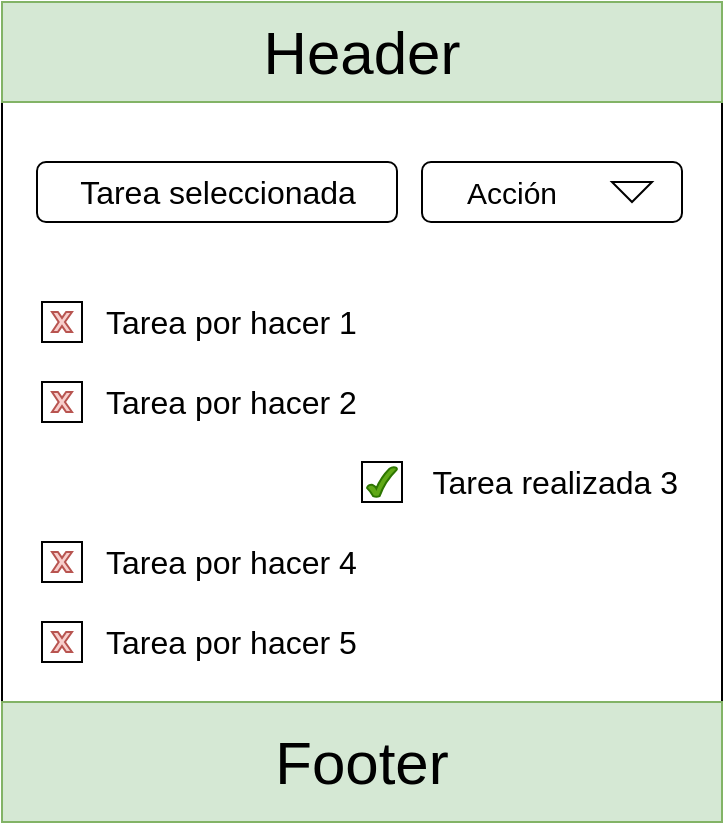 <mxfile version="13.3.5"><diagram id="6v59plAKyjFf89RAnEe8" name="Front-end"><mxGraphModel dx="868" dy="451" grid="1" gridSize="10" guides="1" tooltips="1" connect="1" arrows="1" fold="1" page="1" pageScale="1" pageWidth="827" pageHeight="1169" math="0" shadow="0"><root><mxCell id="0"/><mxCell id="1" parent="0"/><mxCell id="kYx98OyVsmoQKqNFVlT9-1" value="" style="rounded=0;whiteSpace=wrap;html=1;" vertex="1" parent="1"><mxGeometry x="160" y="40" width="360" height="410" as="geometry"/></mxCell><mxCell id="kYx98OyVsmoQKqNFVlT9-2" value="Tarea seleccionada" style="rounded=1;whiteSpace=wrap;html=1;fontSize=16;" vertex="1" parent="1"><mxGeometry x="177.5" y="120" width="180" height="30" as="geometry"/></mxCell><mxCell id="kYx98OyVsmoQKqNFVlT9-7" value="" style="whiteSpace=wrap;html=1;aspect=fixed;" vertex="1" parent="1"><mxGeometry x="180" y="190" width="20" height="20" as="geometry"/></mxCell><mxCell id="kYx98OyVsmoQKqNFVlT9-12" value="" style="group" vertex="1" connectable="0" parent="1"><mxGeometry x="370" y="120" width="130" height="30" as="geometry"/></mxCell><mxCell id="kYx98OyVsmoQKqNFVlT9-4" value="" style="rounded=1;whiteSpace=wrap;html=1;" vertex="1" parent="kYx98OyVsmoQKqNFVlT9-12"><mxGeometry width="130" height="30" as="geometry"/></mxCell><mxCell id="kYx98OyVsmoQKqNFVlT9-5" value="" style="triangle;whiteSpace=wrap;html=1;rotation=90;" vertex="1" parent="kYx98OyVsmoQKqNFVlT9-12"><mxGeometry x="100" y="5" width="10" height="20" as="geometry"/></mxCell><mxCell id="kYx98OyVsmoQKqNFVlT9-6" value="&lt;font style=&quot;font-size: 15px&quot;&gt;Acción&lt;/font&gt;" style="text;html=1;strokeColor=none;fillColor=none;align=center;verticalAlign=middle;whiteSpace=wrap;rounded=0;" vertex="1" parent="kYx98OyVsmoQKqNFVlT9-12"><mxGeometry width="90" height="30" as="geometry"/></mxCell><mxCell id="kYx98OyVsmoQKqNFVlT9-15" value="Tarea por hacer 1" style="text;html=1;strokeColor=none;fillColor=none;align=left;verticalAlign=middle;whiteSpace=wrap;rounded=0;fontSize=16;" vertex="1" parent="1"><mxGeometry x="210" y="190" width="170" height="20" as="geometry"/></mxCell><mxCell id="kYx98OyVsmoQKqNFVlT9-16" value="" style="whiteSpace=wrap;html=1;aspect=fixed;" vertex="1" parent="1"><mxGeometry x="180" y="230" width="20" height="20" as="geometry"/></mxCell><mxCell id="kYx98OyVsmoQKqNFVlT9-17" value="Tarea por hacer 2" style="text;html=1;strokeColor=none;fillColor=none;align=left;verticalAlign=middle;whiteSpace=wrap;rounded=0;fontSize=16;" vertex="1" parent="1"><mxGeometry x="210" y="230" width="170" height="20" as="geometry"/></mxCell><mxCell id="kYx98OyVsmoQKqNFVlT9-18" value="" style="whiteSpace=wrap;html=1;aspect=fixed;" vertex="1" parent="1"><mxGeometry x="340" y="270" width="20" height="20" as="geometry"/></mxCell><mxCell id="kYx98OyVsmoQKqNFVlT9-19" value="Tarea realizada 3" style="text;html=1;strokeColor=none;fillColor=none;align=right;verticalAlign=middle;whiteSpace=wrap;rounded=0;fontSize=16;" vertex="1" parent="1"><mxGeometry x="370" y="270" width="130" height="20" as="geometry"/></mxCell><mxCell id="kYx98OyVsmoQKqNFVlT9-20" value="" style="whiteSpace=wrap;html=1;aspect=fixed;" vertex="1" parent="1"><mxGeometry x="180" y="310" width="20" height="20" as="geometry"/></mxCell><mxCell id="kYx98OyVsmoQKqNFVlT9-21" value="Tarea por hacer 4" style="text;html=1;strokeColor=none;fillColor=none;align=left;verticalAlign=middle;whiteSpace=wrap;rounded=0;fontSize=16;" vertex="1" parent="1"><mxGeometry x="210" y="310" width="170" height="20" as="geometry"/></mxCell><mxCell id="kYx98OyVsmoQKqNFVlT9-22" value="" style="whiteSpace=wrap;html=1;aspect=fixed;" vertex="1" parent="1"><mxGeometry x="180" y="350" width="20" height="20" as="geometry"/></mxCell><mxCell id="kYx98OyVsmoQKqNFVlT9-23" value="Tarea por hacer 5" style="text;html=1;strokeColor=none;fillColor=none;align=left;verticalAlign=middle;whiteSpace=wrap;rounded=0;fontSize=16;" vertex="1" parent="1"><mxGeometry x="210" y="350" width="170" height="20" as="geometry"/></mxCell><mxCell id="kYx98OyVsmoQKqNFVlT9-24" value="" style="rounded=0;whiteSpace=wrap;html=1;fontSize=16;align=left;fillColor=#d5e8d4;strokeColor=#82b366;" vertex="1" parent="1"><mxGeometry x="160" y="390" width="360" height="60" as="geometry"/></mxCell><mxCell id="kYx98OyVsmoQKqNFVlT9-26" value="&lt;font style=&quot;font-size: 30px&quot;&gt;Footer&lt;/font&gt;" style="text;html=1;strokeColor=none;fillColor=none;align=center;verticalAlign=middle;whiteSpace=wrap;rounded=0;fontSize=16;" vertex="1" parent="1"><mxGeometry x="320" y="410" width="40" height="20" as="geometry"/></mxCell><mxCell id="kYx98OyVsmoQKqNFVlT9-29" value="" style="rounded=0;whiteSpace=wrap;html=1;fontSize=16;align=left;fillColor=#d5e8d4;strokeColor=#82b366;" vertex="1" parent="1"><mxGeometry x="160" y="40" width="360" height="50" as="geometry"/></mxCell><mxCell id="kYx98OyVsmoQKqNFVlT9-31" value="&lt;div&gt;&lt;font style=&quot;font-size: 30px&quot;&gt;Header&lt;/font&gt;&lt;/div&gt;" style="text;html=1;strokeColor=none;fillColor=none;align=center;verticalAlign=middle;whiteSpace=wrap;rounded=0;fontSize=16;" vertex="1" parent="1"><mxGeometry x="320" y="55" width="40" height="20" as="geometry"/></mxCell><mxCell id="kYx98OyVsmoQKqNFVlT9-33" value="" style="verticalLabelPosition=bottom;verticalAlign=top;html=1;shape=mxgraph.basic.tick;fontSize=16;align=right;fillColor=#60a917;strokeColor=#2D7600;fontColor=#ffffff;" vertex="1" parent="1"><mxGeometry x="342.5" y="272.5" width="15" height="15" as="geometry"/></mxCell><mxCell id="kYx98OyVsmoQKqNFVlT9-36" value="" style="verticalLabelPosition=bottom;verticalAlign=top;html=1;shape=mxgraph.basic.x;fontSize=12;align=right;fillColor=#f8cecc;strokeColor=#b85450;" vertex="1" parent="1"><mxGeometry x="185" y="235" width="10" height="10" as="geometry"/></mxCell><mxCell id="kYx98OyVsmoQKqNFVlT9-37" value="" style="verticalLabelPosition=bottom;verticalAlign=top;html=1;shape=mxgraph.basic.x;fontSize=12;align=right;fillColor=#f8cecc;strokeColor=#b85450;" vertex="1" parent="1"><mxGeometry x="185" y="195" width="10" height="10" as="geometry"/></mxCell><mxCell id="kYx98OyVsmoQKqNFVlT9-38" value="" style="verticalLabelPosition=bottom;verticalAlign=top;html=1;shape=mxgraph.basic.x;fontSize=12;align=right;fillColor=#f8cecc;strokeColor=#b85450;" vertex="1" parent="1"><mxGeometry x="185" y="315" width="10" height="10" as="geometry"/></mxCell><mxCell id="kYx98OyVsmoQKqNFVlT9-39" value="" style="verticalLabelPosition=bottom;verticalAlign=top;html=1;shape=mxgraph.basic.x;fontSize=12;align=right;fillColor=#f8cecc;strokeColor=#b85450;" vertex="1" parent="1"><mxGeometry x="185" y="355" width="10" height="10" as="geometry"/></mxCell></root></mxGraphModel></diagram></mxfile>